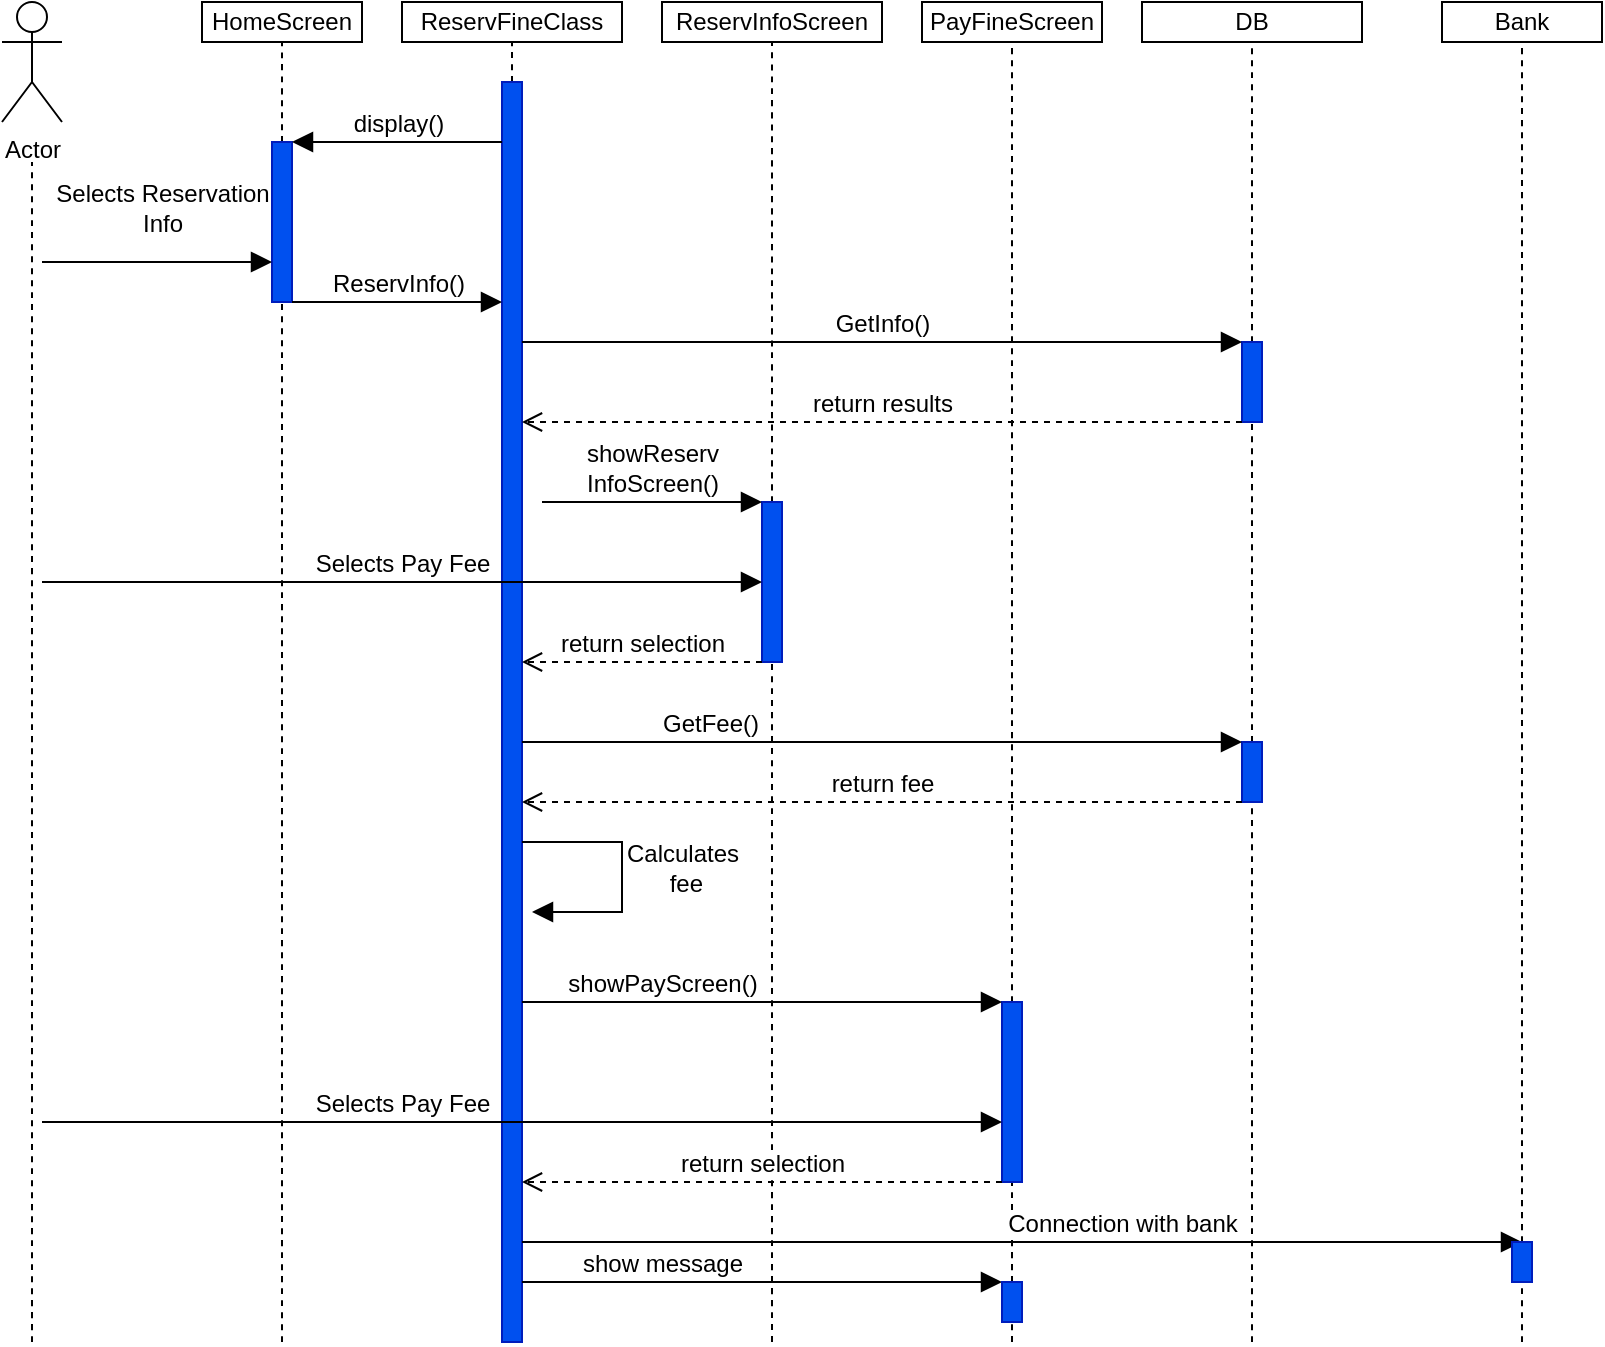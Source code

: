 <mxfile version="27.0.5">
  <diagram name="Page-1" id="2YBvvXClWsGukQMizWep">
    <mxGraphModel dx="1281" dy="567" grid="1" gridSize="10" guides="1" tooltips="1" connect="1" arrows="1" fold="1" page="1" pageScale="1" pageWidth="850" pageHeight="1100" math="0" shadow="0">
      <root>
        <mxCell id="0" />
        <mxCell id="1" parent="0" />
        <mxCell id="ODD396DWi1fxjS1EXlqB-1" value="" style="endArrow=none;dashed=1;html=1;rounded=0;fontSize=12;startSize=8;endSize=8;curved=1;" parent="1" edge="1">
          <mxGeometry width="50" height="50" relative="1" as="geometry">
            <mxPoint x="35" y="680" as="sourcePoint" />
            <mxPoint x="35" y="90" as="targetPoint" />
          </mxGeometry>
        </mxCell>
        <mxCell id="ODD396DWi1fxjS1EXlqB-2" value="Actor" style="shape=umlActor;verticalLabelPosition=bottom;verticalAlign=top;html=1;outlineConnect=0;" parent="1" vertex="1">
          <mxGeometry x="20" y="10" width="30" height="60" as="geometry" />
        </mxCell>
        <mxCell id="ODD396DWi1fxjS1EXlqB-3" value="" style="endArrow=none;dashed=1;html=1;rounded=0;fontSize=12;startSize=8;endSize=8;curved=1;" parent="1" source="ODD396DWi1fxjS1EXlqB-22" target="ODD396DWi1fxjS1EXlqB-4" edge="1">
          <mxGeometry width="50" height="50" relative="1" as="geometry">
            <mxPoint x="160" y="560" as="sourcePoint" />
            <mxPoint x="390" y="290" as="targetPoint" />
          </mxGeometry>
        </mxCell>
        <mxCell id="ODD396DWi1fxjS1EXlqB-4" value="HomeScreen" style="rounded=0;whiteSpace=wrap;html=1;" parent="1" vertex="1">
          <mxGeometry x="120" y="10" width="80" height="20" as="geometry" />
        </mxCell>
        <mxCell id="ODD396DWi1fxjS1EXlqB-9" value="" style="endArrow=none;dashed=1;html=1;rounded=0;fontSize=12;startSize=8;endSize=8;curved=1;" parent="1" source="ODD396DWi1fxjS1EXlqB-21" target="ODD396DWi1fxjS1EXlqB-10" edge="1">
          <mxGeometry width="50" height="50" relative="1" as="geometry">
            <mxPoint x="275" y="560" as="sourcePoint" />
            <mxPoint x="390" y="290" as="targetPoint" />
          </mxGeometry>
        </mxCell>
        <mxCell id="ODD396DWi1fxjS1EXlqB-10" value="ReservFineClass" style="rounded=0;whiteSpace=wrap;html=1;" parent="1" vertex="1">
          <mxGeometry x="220" y="10" width="110" height="20" as="geometry" />
        </mxCell>
        <mxCell id="ODD396DWi1fxjS1EXlqB-11" value="" style="endArrow=none;dashed=1;html=1;rounded=0;fontSize=12;startSize=8;endSize=8;curved=1;" parent="1" source="ODD396DWi1fxjS1EXlqB-20" target="ODD396DWi1fxjS1EXlqB-12" edge="1">
          <mxGeometry width="50" height="50" relative="1" as="geometry">
            <mxPoint x="405" y="560" as="sourcePoint" />
            <mxPoint x="390" y="290" as="targetPoint" />
          </mxGeometry>
        </mxCell>
        <mxCell id="ODD396DWi1fxjS1EXlqB-12" value="ReservInfoScreen" style="rounded=0;whiteSpace=wrap;html=1;" parent="1" vertex="1">
          <mxGeometry x="350" y="10" width="110" height="20" as="geometry" />
        </mxCell>
        <mxCell id="ODD396DWi1fxjS1EXlqB-13" value="" style="endArrow=none;dashed=1;html=1;rounded=0;fontSize=12;startSize=8;endSize=8;curved=1;" parent="1" source="ODD396DWi1fxjS1EXlqB-19" target="ODD396DWi1fxjS1EXlqB-14" edge="1">
          <mxGeometry width="50" height="50" relative="1" as="geometry">
            <mxPoint x="525" y="560" as="sourcePoint" />
            <mxPoint x="390" y="290" as="targetPoint" />
          </mxGeometry>
        </mxCell>
        <mxCell id="ODD396DWi1fxjS1EXlqB-14" value="PayFineScreen" style="rounded=0;whiteSpace=wrap;html=1;" parent="1" vertex="1">
          <mxGeometry x="480" y="10" width="90" height="20" as="geometry" />
        </mxCell>
        <mxCell id="ODD396DWi1fxjS1EXlqB-15" value="" style="endArrow=none;dashed=1;html=1;rounded=0;fontSize=12;startSize=8;endSize=8;curved=1;" parent="1" source="ODD396DWi1fxjS1EXlqB-18" target="ODD396DWi1fxjS1EXlqB-16" edge="1">
          <mxGeometry width="50" height="50" relative="1" as="geometry">
            <mxPoint x="645" y="560" as="sourcePoint" />
            <mxPoint x="390" y="290" as="targetPoint" />
          </mxGeometry>
        </mxCell>
        <mxCell id="ODD396DWi1fxjS1EXlqB-16" value="DB" style="rounded=0;whiteSpace=wrap;html=1;" parent="1" vertex="1">
          <mxGeometry x="590" y="10" width="110" height="20" as="geometry" />
        </mxCell>
        <mxCell id="ODD396DWi1fxjS1EXlqB-23" value="" style="endArrow=none;dashed=1;html=1;rounded=0;fontSize=12;startSize=8;endSize=8;curved=1;" parent="1" target="ODD396DWi1fxjS1EXlqB-22" edge="1">
          <mxGeometry width="50" height="50" relative="1" as="geometry">
            <mxPoint x="160" y="680" as="sourcePoint" />
            <mxPoint x="160" y="30" as="targetPoint" />
          </mxGeometry>
        </mxCell>
        <mxCell id="ODD396DWi1fxjS1EXlqB-22" value="" style="html=1;points=[[0,0,0,0,5],[0,1,0,0,-5],[1,0,0,0,5],[1,1,0,0,-5]];perimeter=orthogonalPerimeter;outlineConnect=0;targetShapes=umlLifeline;portConstraint=eastwest;newEdgeStyle={&quot;curved&quot;:0,&quot;rounded&quot;:0};fillColor=#0050ef;fontColor=#ffffff;strokeColor=#001DBC;" parent="1" vertex="1">
          <mxGeometry x="155" y="80" width="10" height="80" as="geometry" />
        </mxCell>
        <mxCell id="ODD396DWi1fxjS1EXlqB-24" value="" style="endArrow=none;dashed=1;html=1;rounded=0;fontSize=12;startSize=8;endSize=8;curved=1;" parent="1" target="ODD396DWi1fxjS1EXlqB-21" edge="1">
          <mxGeometry width="50" height="50" relative="1" as="geometry">
            <mxPoint x="275" y="680" as="sourcePoint" />
            <mxPoint x="275" y="30" as="targetPoint" />
          </mxGeometry>
        </mxCell>
        <mxCell id="ODD396DWi1fxjS1EXlqB-21" value="" style="html=1;points=[[0,0,0,0,5],[0,1,0,0,-5],[1,0,0,0,5],[1,1,0,0,-5]];perimeter=orthogonalPerimeter;outlineConnect=0;targetShapes=umlLifeline;portConstraint=eastwest;newEdgeStyle={&quot;curved&quot;:0,&quot;rounded&quot;:0};fillColor=#0050ef;fontColor=#ffffff;strokeColor=#001DBC;" parent="1" vertex="1">
          <mxGeometry x="270" y="50" width="10" height="630" as="geometry" />
        </mxCell>
        <mxCell id="ODD396DWi1fxjS1EXlqB-25" value="" style="endArrow=none;dashed=1;html=1;rounded=0;fontSize=12;startSize=8;endSize=8;curved=1;" parent="1" target="ODD396DWi1fxjS1EXlqB-20" edge="1">
          <mxGeometry width="50" height="50" relative="1" as="geometry">
            <mxPoint x="405" y="680" as="sourcePoint" />
            <mxPoint x="405" y="30" as="targetPoint" />
          </mxGeometry>
        </mxCell>
        <mxCell id="ODD396DWi1fxjS1EXlqB-20" value="" style="html=1;points=[[0,0,0,0,5],[0,1,0,0,-5],[1,0,0,0,5],[1,1,0,0,-5]];perimeter=orthogonalPerimeter;outlineConnect=0;targetShapes=umlLifeline;portConstraint=eastwest;newEdgeStyle={&quot;curved&quot;:0,&quot;rounded&quot;:0};fillColor=#0050ef;fontColor=#ffffff;strokeColor=#001DBC;" parent="1" vertex="1">
          <mxGeometry x="400" y="260" width="10" height="80" as="geometry" />
        </mxCell>
        <mxCell id="ODD396DWi1fxjS1EXlqB-26" value="" style="endArrow=none;dashed=1;html=1;rounded=0;fontSize=12;startSize=8;endSize=8;curved=1;" parent="1" target="ODD396DWi1fxjS1EXlqB-19" edge="1">
          <mxGeometry width="50" height="50" relative="1" as="geometry">
            <mxPoint x="525" y="680" as="sourcePoint" />
            <mxPoint x="525" y="30" as="targetPoint" />
          </mxGeometry>
        </mxCell>
        <mxCell id="ODD396DWi1fxjS1EXlqB-19" value="" style="html=1;points=[[0,0,0,0,5],[0,1,0,0,-5],[1,0,0,0,5],[1,1,0,0,-5]];perimeter=orthogonalPerimeter;outlineConnect=0;targetShapes=umlLifeline;portConstraint=eastwest;newEdgeStyle={&quot;curved&quot;:0,&quot;rounded&quot;:0};fillColor=#0050ef;fontColor=#ffffff;strokeColor=#001DBC;" parent="1" vertex="1">
          <mxGeometry x="520" y="510" width="10" height="90" as="geometry" />
        </mxCell>
        <mxCell id="ODD396DWi1fxjS1EXlqB-27" value="" style="endArrow=none;dashed=1;html=1;rounded=0;fontSize=12;startSize=8;endSize=8;curved=1;" parent="1" target="ODD396DWi1fxjS1EXlqB-18" edge="1">
          <mxGeometry width="50" height="50" relative="1" as="geometry">
            <mxPoint x="645" y="680" as="sourcePoint" />
            <mxPoint x="645" y="30" as="targetPoint" />
          </mxGeometry>
        </mxCell>
        <mxCell id="ODD396DWi1fxjS1EXlqB-18" value="" style="html=1;points=[[0,0,0,0,5],[0,1,0,0,-5],[1,0,0,0,5],[1,1,0,0,-5]];perimeter=orthogonalPerimeter;outlineConnect=0;targetShapes=umlLifeline;portConstraint=eastwest;newEdgeStyle={&quot;curved&quot;:0,&quot;rounded&quot;:0};fillColor=#0050ef;fontColor=#ffffff;strokeColor=#001DBC;" parent="1" vertex="1">
          <mxGeometry x="640" y="180" width="10" height="40" as="geometry" />
        </mxCell>
        <mxCell id="ODD396DWi1fxjS1EXlqB-28" value="Selects Reservation&lt;div&gt;Info&lt;/div&gt;" style="html=1;verticalAlign=bottom;endArrow=block;curved=0;rounded=0;fontSize=12;startSize=8;endSize=8;" parent="1" edge="1">
          <mxGeometry x="0.043" y="10" width="80" relative="1" as="geometry">
            <mxPoint x="40" y="140" as="sourcePoint" />
            <mxPoint x="155" y="140" as="targetPoint" />
            <mxPoint as="offset" />
          </mxGeometry>
        </mxCell>
        <mxCell id="ODD396DWi1fxjS1EXlqB-29" value="display()" style="html=1;verticalAlign=bottom;endArrow=block;curved=0;rounded=0;fontSize=12;startSize=8;endSize=8;entryX=1;entryY=0;entryDx=0;entryDy=0;entryPerimeter=0;" parent="1" target="ODD396DWi1fxjS1EXlqB-22" edge="1">
          <mxGeometry width="80" relative="1" as="geometry">
            <mxPoint x="270" y="80" as="sourcePoint" />
            <mxPoint x="190" y="80" as="targetPoint" />
          </mxGeometry>
        </mxCell>
        <mxCell id="ODD396DWi1fxjS1EXlqB-30" value="ReservInfo()" style="html=1;verticalAlign=bottom;endArrow=block;curved=0;rounded=0;fontSize=12;startSize=8;endSize=8;" parent="1" target="ODD396DWi1fxjS1EXlqB-21" edge="1">
          <mxGeometry width="80" relative="1" as="geometry">
            <mxPoint x="165" y="160" as="sourcePoint" />
            <mxPoint x="245" y="160" as="targetPoint" />
          </mxGeometry>
        </mxCell>
        <mxCell id="ODD396DWi1fxjS1EXlqB-31" value="GetInfo()" style="html=1;verticalAlign=bottom;endArrow=block;curved=0;rounded=0;fontSize=12;startSize=8;endSize=8;" parent="1" target="ODD396DWi1fxjS1EXlqB-18" edge="1">
          <mxGeometry width="80" relative="1" as="geometry">
            <mxPoint x="280" y="180" as="sourcePoint" />
            <mxPoint x="360" y="180" as="targetPoint" />
          </mxGeometry>
        </mxCell>
        <mxCell id="ODD396DWi1fxjS1EXlqB-33" value="return results" style="html=1;verticalAlign=bottom;endArrow=open;dashed=1;endSize=8;curved=0;rounded=0;fontSize=12;" parent="1" edge="1">
          <mxGeometry relative="1" as="geometry">
            <mxPoint x="640" y="220" as="sourcePoint" />
            <mxPoint x="280" y="220" as="targetPoint" />
          </mxGeometry>
        </mxCell>
        <mxCell id="ODD396DWi1fxjS1EXlqB-34" value="showReserv&lt;div&gt;InfoScreen()&lt;/div&gt;" style="html=1;verticalAlign=bottom;endArrow=block;curved=0;rounded=0;fontSize=12;startSize=8;endSize=8;" parent="1" target="ODD396DWi1fxjS1EXlqB-20" edge="1">
          <mxGeometry width="80" relative="1" as="geometry">
            <mxPoint x="290" y="260" as="sourcePoint" />
            <mxPoint x="370" y="260" as="targetPoint" />
          </mxGeometry>
        </mxCell>
        <mxCell id="ODD396DWi1fxjS1EXlqB-35" value="Selects Pay Fee" style="html=1;verticalAlign=bottom;endArrow=block;curved=0;rounded=0;fontSize=12;startSize=8;endSize=8;" parent="1" target="ODD396DWi1fxjS1EXlqB-20" edge="1">
          <mxGeometry width="80" relative="1" as="geometry">
            <mxPoint x="40" y="300" as="sourcePoint" />
            <mxPoint x="120" y="300" as="targetPoint" />
          </mxGeometry>
        </mxCell>
        <mxCell id="ODD396DWi1fxjS1EXlqB-36" value="" style="html=1;points=[[0,0,0,0,5],[0,1,0,0,-5],[1,0,0,0,5],[1,1,0,0,-5]];perimeter=orthogonalPerimeter;outlineConnect=0;targetShapes=umlLifeline;portConstraint=eastwest;newEdgeStyle={&quot;curved&quot;:0,&quot;rounded&quot;:0};fillColor=#0050ef;fontColor=#ffffff;strokeColor=#001DBC;" parent="1" vertex="1">
          <mxGeometry x="640" y="380" width="10" height="30" as="geometry" />
        </mxCell>
        <mxCell id="ODD396DWi1fxjS1EXlqB-37" value="GetFee()" style="html=1;verticalAlign=bottom;endArrow=block;curved=0;rounded=0;fontSize=12;startSize=8;endSize=8;" parent="1" source="ODD396DWi1fxjS1EXlqB-21" target="ODD396DWi1fxjS1EXlqB-36" edge="1">
          <mxGeometry x="-0.478" width="80" relative="1" as="geometry">
            <mxPoint x="410" y="330" as="sourcePoint" />
            <mxPoint x="490" y="330" as="targetPoint" />
            <mxPoint as="offset" />
          </mxGeometry>
        </mxCell>
        <mxCell id="ODD396DWi1fxjS1EXlqB-40" value="return selection" style="html=1;verticalAlign=bottom;endArrow=open;dashed=1;endSize=8;curved=0;rounded=0;fontSize=12;" parent="1" target="ODD396DWi1fxjS1EXlqB-21" edge="1">
          <mxGeometry relative="1" as="geometry">
            <mxPoint x="400" y="340" as="sourcePoint" />
            <mxPoint x="320" y="340" as="targetPoint" />
          </mxGeometry>
        </mxCell>
        <mxCell id="ODD396DWi1fxjS1EXlqB-41" value="return fee" style="html=1;verticalAlign=bottom;endArrow=open;dashed=1;endSize=8;curved=0;rounded=0;fontSize=12;" parent="1" edge="1">
          <mxGeometry relative="1" as="geometry">
            <mxPoint x="640" y="410" as="sourcePoint" />
            <mxPoint x="280" y="410" as="targetPoint" />
          </mxGeometry>
        </mxCell>
        <mxCell id="ODD396DWi1fxjS1EXlqB-42" value="Calculates&lt;div&gt;&amp;nbsp;fee&lt;/div&gt;" style="html=1;verticalAlign=bottom;endArrow=block;curved=0;rounded=0;fontSize=12;startSize=8;endSize=8;" parent="1" edge="1">
          <mxGeometry x="0.231" y="30" width="80" relative="1" as="geometry">
            <mxPoint x="280" y="430" as="sourcePoint" />
            <mxPoint x="285" y="465" as="targetPoint" />
            <Array as="points">
              <mxPoint x="330" y="430" />
              <mxPoint x="330" y="465" />
            </Array>
            <mxPoint as="offset" />
          </mxGeometry>
        </mxCell>
        <mxCell id="ODD396DWi1fxjS1EXlqB-43" value="showPayScreen&lt;span style=&quot;background-color: light-dark(#ffffff, var(--ge-dark-color, #121212)); color: light-dark(rgb(0, 0, 0), rgb(255, 255, 255));&quot;&gt;()&lt;/span&gt;" style="html=1;verticalAlign=bottom;endArrow=block;curved=0;rounded=0;fontSize=12;startSize=8;endSize=8;" parent="1" target="ODD396DWi1fxjS1EXlqB-19" edge="1">
          <mxGeometry x="-0.417" width="80" relative="1" as="geometry">
            <mxPoint x="280" y="510" as="sourcePoint" />
            <mxPoint x="400" y="510" as="targetPoint" />
            <mxPoint as="offset" />
          </mxGeometry>
        </mxCell>
        <mxCell id="ODD396DWi1fxjS1EXlqB-45" value="Selects Pay Fee" style="html=1;verticalAlign=bottom;endArrow=block;curved=0;rounded=0;fontSize=12;startSize=8;endSize=8;" parent="1" target="ODD396DWi1fxjS1EXlqB-19" edge="1">
          <mxGeometry x="-0.25" width="80" relative="1" as="geometry">
            <mxPoint x="40" y="570" as="sourcePoint" />
            <mxPoint x="400" y="570" as="targetPoint" />
            <mxPoint as="offset" />
          </mxGeometry>
        </mxCell>
        <mxCell id="ODD396DWi1fxjS1EXlqB-46" value="return selection" style="html=1;verticalAlign=bottom;endArrow=open;dashed=1;endSize=8;curved=0;rounded=0;fontSize=12;" parent="1" source="ODD396DWi1fxjS1EXlqB-19" edge="1">
          <mxGeometry relative="1" as="geometry">
            <mxPoint x="400" y="600" as="sourcePoint" />
            <mxPoint x="280" y="600" as="targetPoint" />
          </mxGeometry>
        </mxCell>
        <mxCell id="ODD396DWi1fxjS1EXlqB-47" value="" style="endArrow=none;dashed=1;html=1;rounded=0;fontSize=12;startSize=8;endSize=8;curved=1;" parent="1" source="ODD396DWi1fxjS1EXlqB-51" target="ODD396DWi1fxjS1EXlqB-48" edge="1">
          <mxGeometry width="50" height="50" relative="1" as="geometry">
            <mxPoint x="780" y="680" as="sourcePoint" />
            <mxPoint x="620" y="310" as="targetPoint" />
          </mxGeometry>
        </mxCell>
        <mxCell id="ODD396DWi1fxjS1EXlqB-48" value="Bank" style="rounded=0;whiteSpace=wrap;html=1;" parent="1" vertex="1">
          <mxGeometry x="740" y="10" width="80" height="20" as="geometry" />
        </mxCell>
        <mxCell id="ODD396DWi1fxjS1EXlqB-49" value="Connection with bank" style="html=1;verticalAlign=bottom;endArrow=block;curved=0;rounded=0;fontSize=12;startSize=8;endSize=8;" parent="1" edge="1">
          <mxGeometry x="0.2" width="80" relative="1" as="geometry">
            <mxPoint x="280" y="630" as="sourcePoint" />
            <mxPoint x="780" y="630" as="targetPoint" />
            <mxPoint as="offset" />
          </mxGeometry>
        </mxCell>
        <mxCell id="ODD396DWi1fxjS1EXlqB-50" value="" style="endArrow=none;dashed=1;html=1;rounded=0;fontSize=12;startSize=8;endSize=8;curved=1;" parent="1" target="ODD396DWi1fxjS1EXlqB-51" edge="1">
          <mxGeometry width="50" height="50" relative="1" as="geometry">
            <mxPoint x="780" y="680" as="sourcePoint" />
            <mxPoint x="780" y="30" as="targetPoint" />
          </mxGeometry>
        </mxCell>
        <mxCell id="ODD396DWi1fxjS1EXlqB-51" value="" style="html=1;points=[[0,0,0,0,5],[0,1,0,0,-5],[1,0,0,0,5],[1,1,0,0,-5]];perimeter=orthogonalPerimeter;outlineConnect=0;targetShapes=umlLifeline;portConstraint=eastwest;newEdgeStyle={&quot;curved&quot;:0,&quot;rounded&quot;:0};fillColor=#0050ef;fontColor=#ffffff;strokeColor=#001DBC;" parent="1" vertex="1">
          <mxGeometry x="775" y="630" width="10" height="20" as="geometry" />
        </mxCell>
        <mxCell id="ODD396DWi1fxjS1EXlqB-52" value="show message" style="html=1;verticalAlign=bottom;endArrow=block;curved=0;rounded=0;fontSize=12;startSize=8;endSize=8;" parent="1" edge="1">
          <mxGeometry x="-0.417" width="80" relative="1" as="geometry">
            <mxPoint x="280" y="650" as="sourcePoint" />
            <mxPoint x="520" y="650" as="targetPoint" />
            <mxPoint as="offset" />
          </mxGeometry>
        </mxCell>
        <mxCell id="ODD396DWi1fxjS1EXlqB-53" value="" style="html=1;points=[[0,0,0,0,5],[0,1,0,0,-5],[1,0,0,0,5],[1,1,0,0,-5]];perimeter=orthogonalPerimeter;outlineConnect=0;targetShapes=umlLifeline;portConstraint=eastwest;newEdgeStyle={&quot;curved&quot;:0,&quot;rounded&quot;:0};fillColor=#0050ef;fontColor=#ffffff;strokeColor=#001DBC;" parent="1" vertex="1">
          <mxGeometry x="520" y="650" width="10" height="20" as="geometry" />
        </mxCell>
      </root>
    </mxGraphModel>
  </diagram>
</mxfile>
